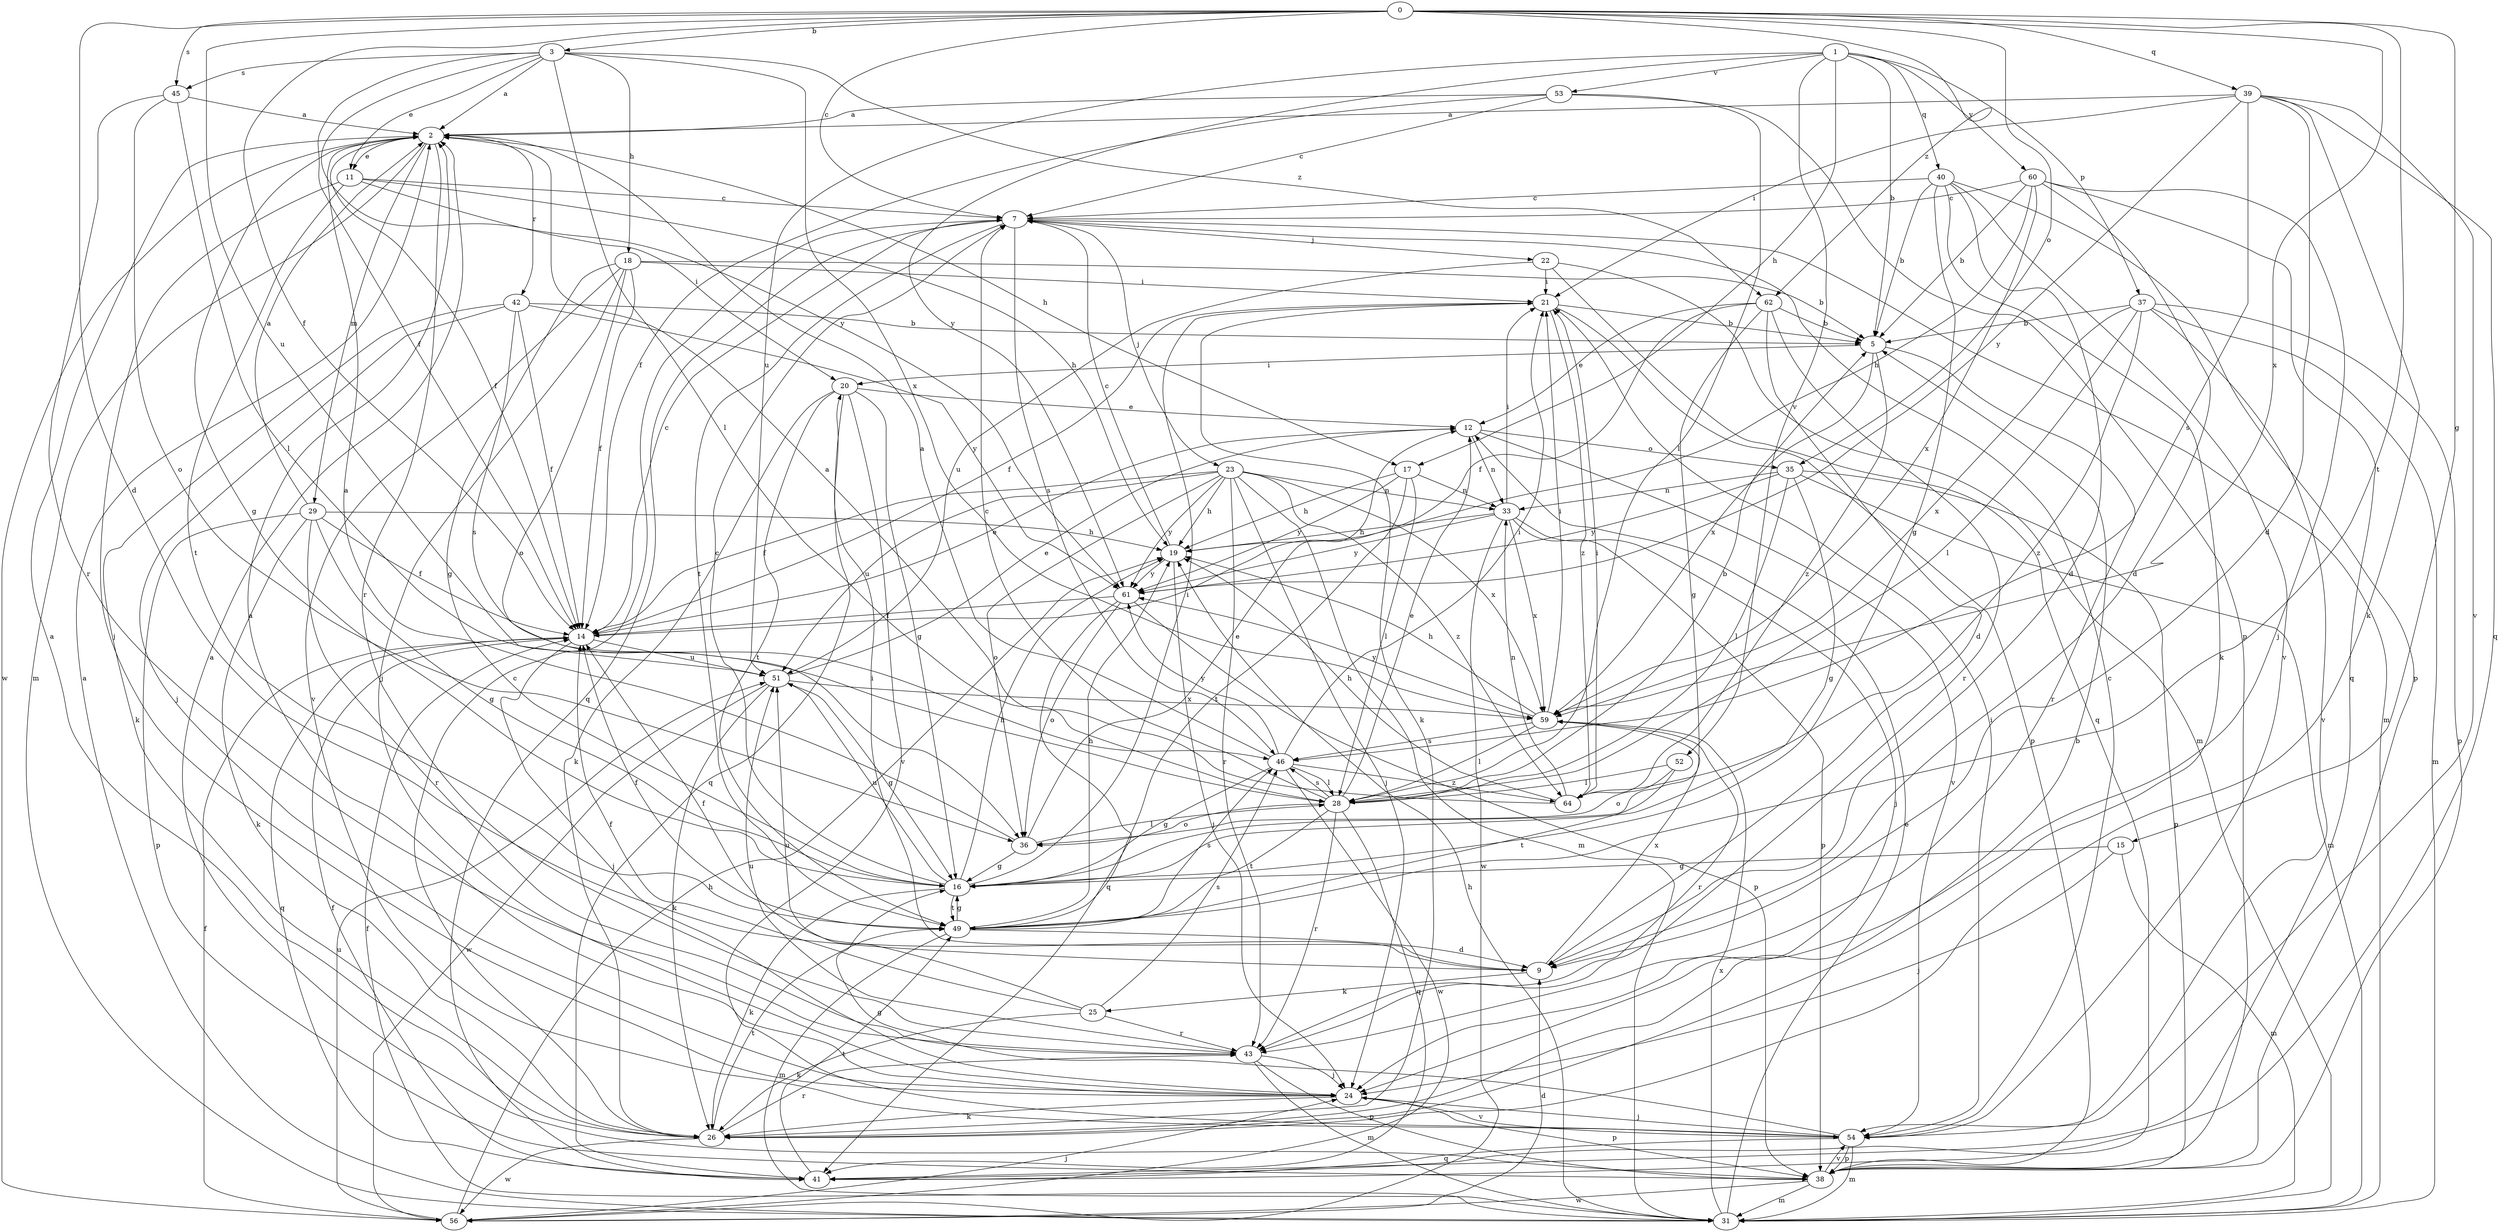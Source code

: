 strict digraph  {
0;
1;
2;
3;
5;
7;
9;
11;
12;
14;
15;
16;
17;
18;
19;
20;
21;
22;
23;
24;
25;
26;
28;
29;
31;
33;
35;
36;
37;
38;
39;
40;
41;
42;
43;
45;
46;
49;
51;
52;
53;
54;
56;
59;
60;
61;
62;
64;
0 -> 3  [label=b];
0 -> 7  [label=c];
0 -> 9  [label=d];
0 -> 14  [label=f];
0 -> 15  [label=g];
0 -> 35  [label=o];
0 -> 39  [label=q];
0 -> 45  [label=s];
0 -> 49  [label=t];
0 -> 51  [label=u];
0 -> 59  [label=x];
0 -> 62  [label=z];
1 -> 5  [label=b];
1 -> 17  [label=h];
1 -> 37  [label=p];
1 -> 40  [label=q];
1 -> 51  [label=u];
1 -> 52  [label=v];
1 -> 53  [label=v];
1 -> 60  [label=y];
1 -> 61  [label=y];
2 -> 11  [label=e];
2 -> 14  [label=f];
2 -> 16  [label=g];
2 -> 17  [label=h];
2 -> 29  [label=m];
2 -> 31  [label=m];
2 -> 42  [label=r];
2 -> 43  [label=r];
2 -> 56  [label=w];
3 -> 2  [label=a];
3 -> 11  [label=e];
3 -> 14  [label=f];
3 -> 18  [label=h];
3 -> 28  [label=l];
3 -> 45  [label=s];
3 -> 59  [label=x];
3 -> 61  [label=y];
3 -> 62  [label=z];
5 -> 20  [label=i];
5 -> 43  [label=r];
5 -> 59  [label=x];
5 -> 64  [label=z];
7 -> 22  [label=j];
7 -> 23  [label=j];
7 -> 31  [label=m];
7 -> 41  [label=q];
7 -> 46  [label=s];
7 -> 49  [label=t];
9 -> 14  [label=f];
9 -> 20  [label=i];
9 -> 25  [label=k];
9 -> 59  [label=x];
11 -> 7  [label=c];
11 -> 19  [label=h];
11 -> 20  [label=i];
11 -> 24  [label=j];
11 -> 49  [label=t];
12 -> 33  [label=n];
12 -> 35  [label=o];
12 -> 54  [label=v];
14 -> 7  [label=c];
14 -> 12  [label=e];
14 -> 24  [label=j];
14 -> 41  [label=q];
14 -> 51  [label=u];
15 -> 16  [label=g];
15 -> 24  [label=j];
15 -> 31  [label=m];
16 -> 7  [label=c];
16 -> 19  [label=h];
16 -> 21  [label=i];
16 -> 26  [label=k];
16 -> 49  [label=t];
16 -> 51  [label=u];
17 -> 19  [label=h];
17 -> 28  [label=l];
17 -> 33  [label=n];
17 -> 49  [label=t];
17 -> 61  [label=y];
18 -> 5  [label=b];
18 -> 14  [label=f];
18 -> 16  [label=g];
18 -> 21  [label=i];
18 -> 24  [label=j];
18 -> 36  [label=o];
18 -> 54  [label=v];
19 -> 7  [label=c];
19 -> 24  [label=j];
19 -> 61  [label=y];
20 -> 12  [label=e];
20 -> 16  [label=g];
20 -> 26  [label=k];
20 -> 41  [label=q];
20 -> 49  [label=t];
20 -> 54  [label=v];
21 -> 5  [label=b];
21 -> 14  [label=f];
21 -> 26  [label=k];
21 -> 38  [label=p];
21 -> 64  [label=z];
22 -> 21  [label=i];
22 -> 31  [label=m];
22 -> 41  [label=q];
22 -> 51  [label=u];
23 -> 14  [label=f];
23 -> 19  [label=h];
23 -> 24  [label=j];
23 -> 31  [label=m];
23 -> 33  [label=n];
23 -> 36  [label=o];
23 -> 43  [label=r];
23 -> 51  [label=u];
23 -> 59  [label=x];
23 -> 61  [label=y];
23 -> 64  [label=z];
24 -> 2  [label=a];
24 -> 26  [label=k];
24 -> 38  [label=p];
24 -> 54  [label=v];
25 -> 14  [label=f];
25 -> 26  [label=k];
25 -> 43  [label=r];
25 -> 46  [label=s];
25 -> 51  [label=u];
26 -> 2  [label=a];
26 -> 5  [label=b];
26 -> 7  [label=c];
26 -> 43  [label=r];
26 -> 49  [label=t];
26 -> 56  [label=w];
28 -> 5  [label=b];
28 -> 7  [label=c];
28 -> 12  [label=e];
28 -> 36  [label=o];
28 -> 41  [label=q];
28 -> 43  [label=r];
28 -> 46  [label=s];
28 -> 49  [label=t];
29 -> 2  [label=a];
29 -> 14  [label=f];
29 -> 16  [label=g];
29 -> 19  [label=h];
29 -> 26  [label=k];
29 -> 38  [label=p];
29 -> 43  [label=r];
31 -> 2  [label=a];
31 -> 12  [label=e];
31 -> 14  [label=f];
31 -> 19  [label=h];
31 -> 59  [label=x];
33 -> 19  [label=h];
33 -> 21  [label=i];
33 -> 24  [label=j];
33 -> 38  [label=p];
33 -> 56  [label=w];
33 -> 59  [label=x];
33 -> 61  [label=y];
35 -> 16  [label=g];
35 -> 28  [label=l];
35 -> 31  [label=m];
35 -> 33  [label=n];
35 -> 38  [label=p];
35 -> 61  [label=y];
36 -> 2  [label=a];
36 -> 12  [label=e];
36 -> 16  [label=g];
36 -> 28  [label=l];
37 -> 5  [label=b];
37 -> 28  [label=l];
37 -> 31  [label=m];
37 -> 38  [label=p];
37 -> 54  [label=v];
37 -> 59  [label=x];
37 -> 64  [label=z];
38 -> 2  [label=a];
38 -> 31  [label=m];
38 -> 54  [label=v];
38 -> 56  [label=w];
39 -> 2  [label=a];
39 -> 9  [label=d];
39 -> 21  [label=i];
39 -> 26  [label=k];
39 -> 41  [label=q];
39 -> 46  [label=s];
39 -> 54  [label=v];
39 -> 61  [label=y];
40 -> 5  [label=b];
40 -> 7  [label=c];
40 -> 9  [label=d];
40 -> 16  [label=g];
40 -> 26  [label=k];
40 -> 38  [label=p];
40 -> 54  [label=v];
41 -> 14  [label=f];
41 -> 49  [label=t];
42 -> 5  [label=b];
42 -> 14  [label=f];
42 -> 24  [label=j];
42 -> 26  [label=k];
42 -> 46  [label=s];
42 -> 61  [label=y];
43 -> 24  [label=j];
43 -> 31  [label=m];
43 -> 38  [label=p];
43 -> 51  [label=u];
45 -> 2  [label=a];
45 -> 28  [label=l];
45 -> 36  [label=o];
45 -> 43  [label=r];
46 -> 2  [label=a];
46 -> 16  [label=g];
46 -> 21  [label=i];
46 -> 28  [label=l];
46 -> 56  [label=w];
46 -> 61  [label=y];
46 -> 64  [label=z];
49 -> 9  [label=d];
49 -> 14  [label=f];
49 -> 16  [label=g];
49 -> 19  [label=h];
49 -> 31  [label=m];
49 -> 46  [label=s];
51 -> 12  [label=e];
51 -> 16  [label=g];
51 -> 26  [label=k];
51 -> 56  [label=w];
51 -> 59  [label=x];
52 -> 28  [label=l];
52 -> 36  [label=o];
52 -> 49  [label=t];
53 -> 2  [label=a];
53 -> 7  [label=c];
53 -> 14  [label=f];
53 -> 28  [label=l];
53 -> 38  [label=p];
54 -> 7  [label=c];
54 -> 16  [label=g];
54 -> 21  [label=i];
54 -> 24  [label=j];
54 -> 31  [label=m];
54 -> 38  [label=p];
54 -> 41  [label=q];
56 -> 9  [label=d];
56 -> 14  [label=f];
56 -> 19  [label=h];
56 -> 24  [label=j];
56 -> 51  [label=u];
59 -> 19  [label=h];
59 -> 21  [label=i];
59 -> 28  [label=l];
59 -> 43  [label=r];
59 -> 46  [label=s];
59 -> 61  [label=y];
60 -> 5  [label=b];
60 -> 7  [label=c];
60 -> 9  [label=d];
60 -> 19  [label=h];
60 -> 24  [label=j];
60 -> 41  [label=q];
60 -> 59  [label=x];
61 -> 14  [label=f];
61 -> 36  [label=o];
61 -> 38  [label=p];
61 -> 41  [label=q];
62 -> 5  [label=b];
62 -> 9  [label=d];
62 -> 12  [label=e];
62 -> 14  [label=f];
62 -> 16  [label=g];
62 -> 43  [label=r];
64 -> 2  [label=a];
64 -> 19  [label=h];
64 -> 21  [label=i];
64 -> 33  [label=n];
}
